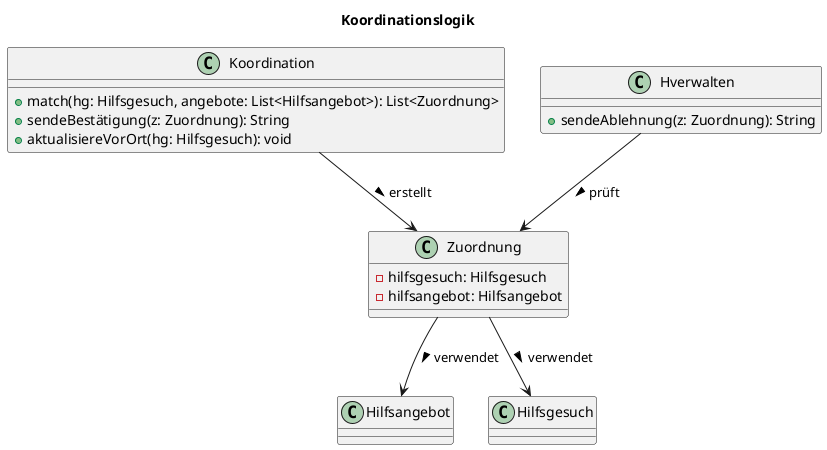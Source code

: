 @startuml
title Koordinationslogik

'cla
class Koordination {
  + match(hg: Hilfsgesuch, angebote: List<Hilfsangebot>): List<Zuordnung>
  + sendeBestätigung(z: Zuordnung): String
  + aktualisiereVorOrt(hg: Hilfsgesuch): void
}


class Hverwalten {
  + sendeAblehnung(z: Zuordnung): String
}

class Zuordnung {
  - hilfsgesuch: Hilfsgesuch
  - hilfsangebot: Hilfsangebot
}




Koordination --> Zuordnung : erstellt >
Hverwalten --> Zuordnung : prüft >
Zuordnung --> Hilfsangebot : verwendet >
Zuordnung --> Hilfsgesuch : verwendet >
@enduml
